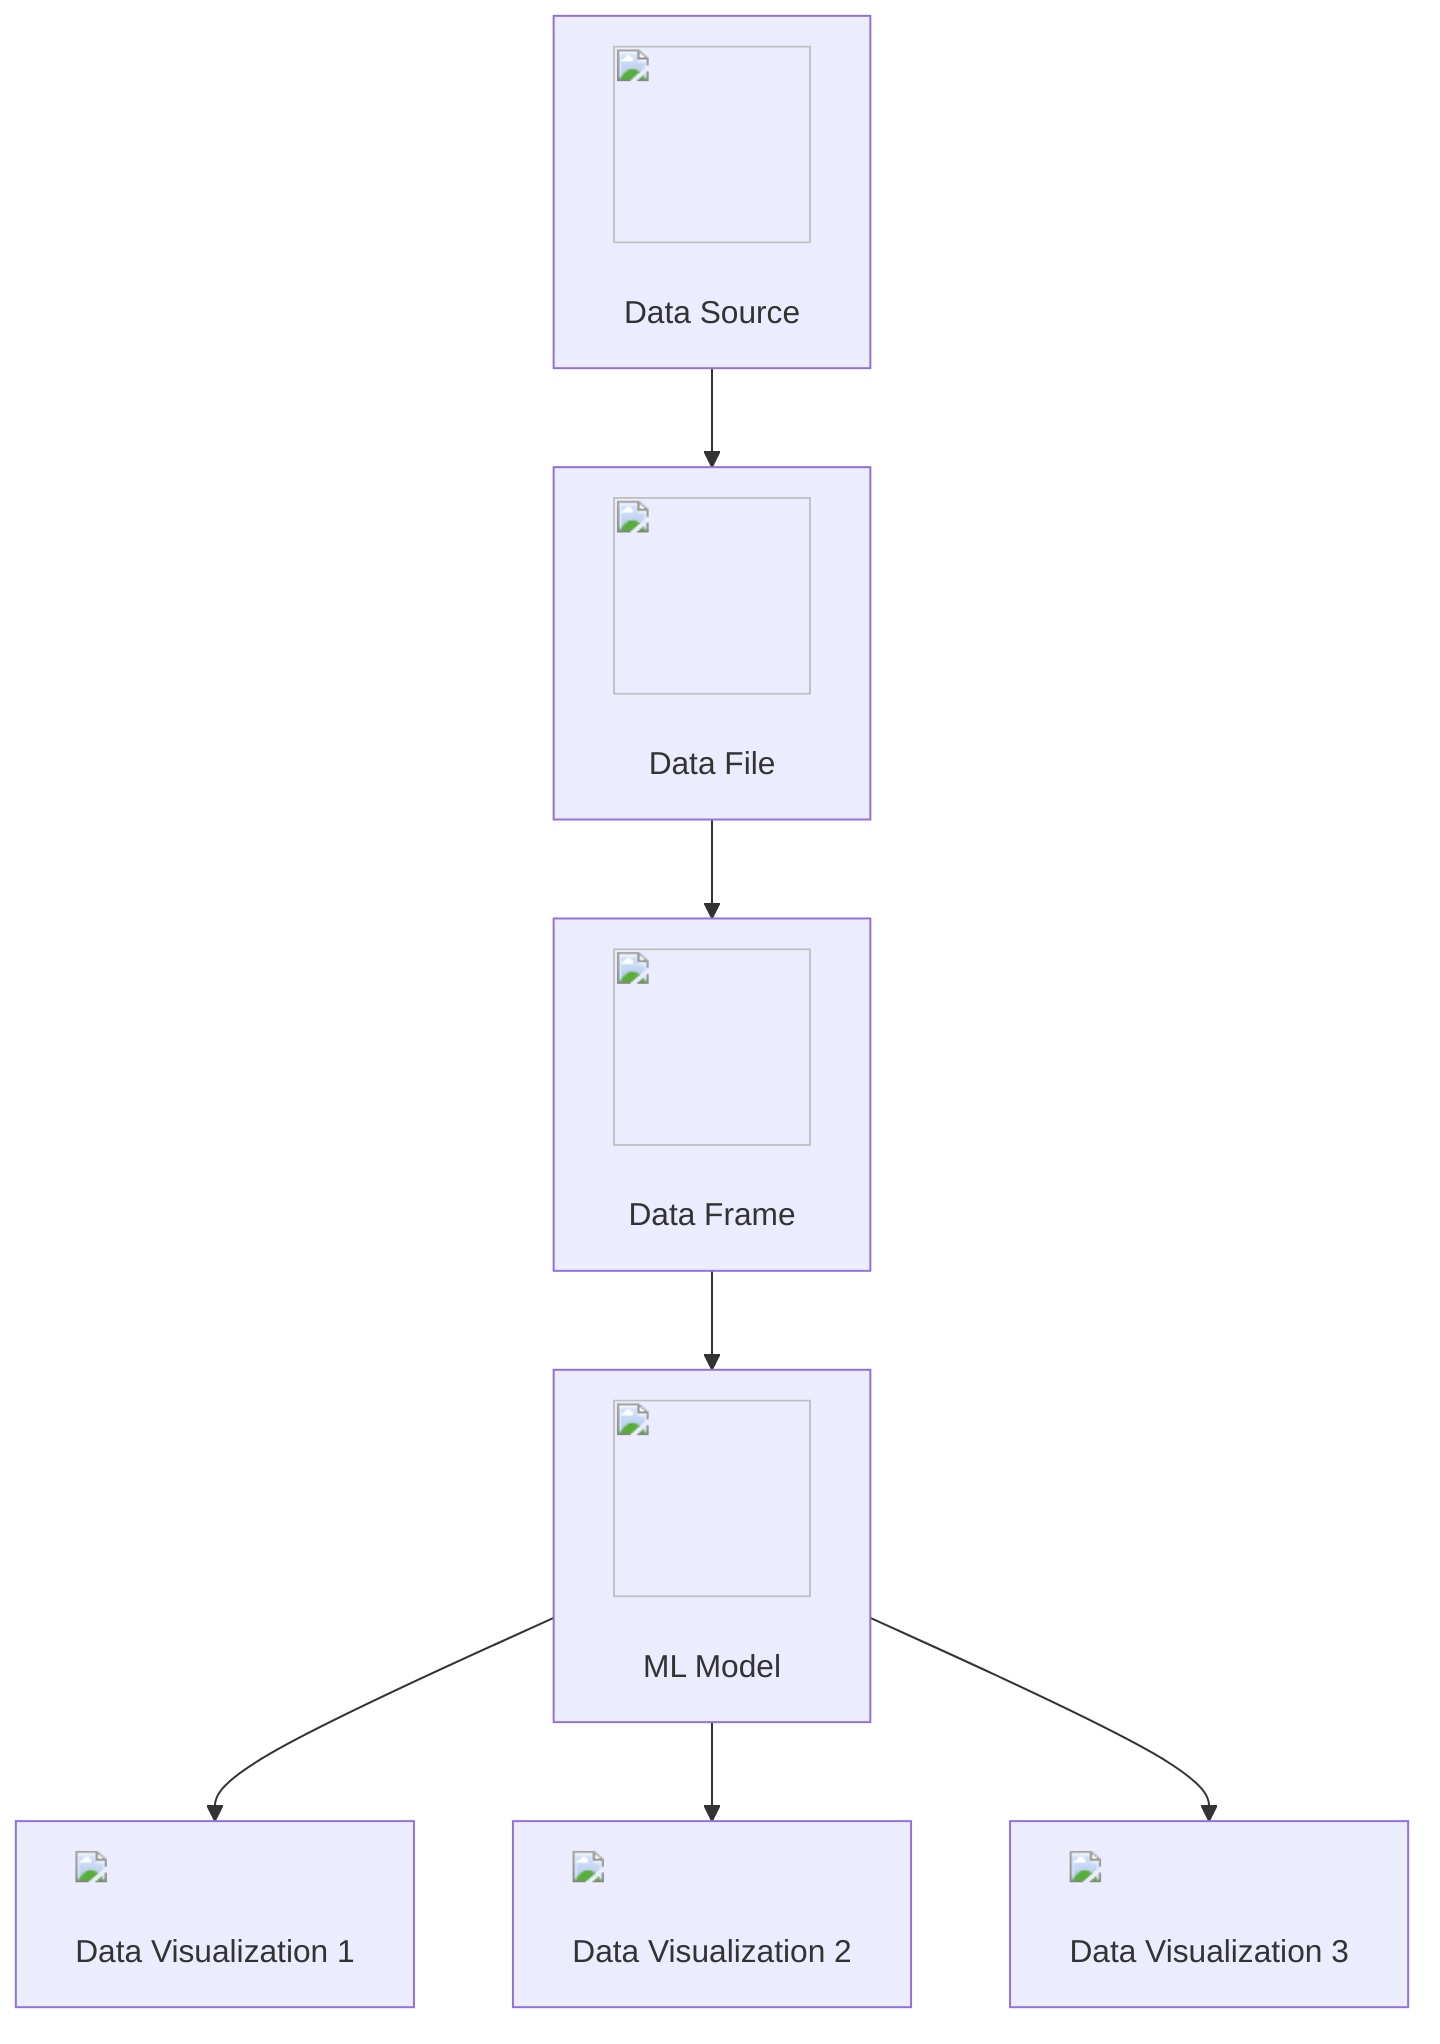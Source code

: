 graph TD;
        A["<img src='icons/database.svg' width=100 height=100/> <br/> Data Source"];
        B["<img src='icons/file.svg' width=100 height=100/> <br/> Data File"];
        C["<img src='icons/table.svg' width=100 height=100/> <br/> Data Frame"];
        D["<img src='icons/brain.svg' width=100 height=100/> <br/> ML Model"];
        E["<img src='dummy_plots/scatter_plot_template.svg'/> <br/> Data Visualization 1"];
        F["<img src='dummy_plots/lineplot_template.svg'/> <br/> Data Visualization 2"];
        G["<img src='dummy_plots/barplot_template.svg'/> <br/> Data Visualization 3"];
        A --> B;
        B --> C;
        C --> D;
        D --> E;
        D --> F;
        D --> G;